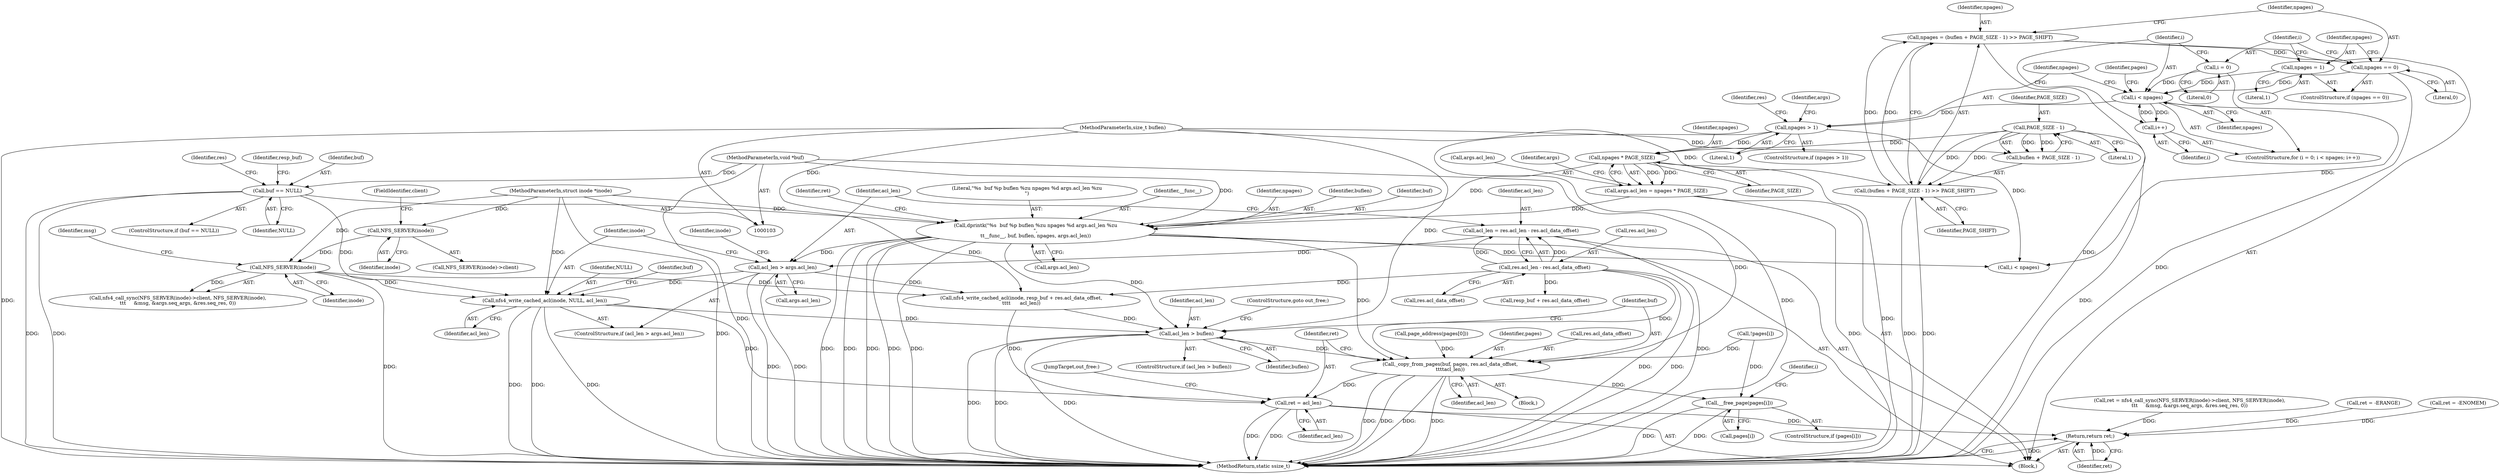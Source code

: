 digraph "0_linux_20e0fa98b751facf9a1101edaefbc19c82616a68@API" {
"1000253" [label="(Call,nfs4_write_cached_acl(inode, NULL, acl_len))"];
"1000222" [label="(Call,NFS_SERVER(inode))"];
"1000219" [label="(Call,NFS_SERVER(inode))"];
"1000104" [label="(MethodParameterIn,struct inode *inode)"];
"1000192" [label="(Call,buf == NULL)"];
"1000105" [label="(MethodParameterIn,void *buf)"];
"1000248" [label="(Call,acl_len > args.acl_len)"];
"1000238" [label="(Call,acl_len = res.acl_len - res.acl_data_offset)"];
"1000240" [label="(Call,res.acl_len - res.acl_data_offset)"];
"1000206" [label="(Call,dprintk(\"%s  buf %p buflen %zu npages %d args.acl_len %zu\n\",\n\t\t__func__, buf, buflen, npages, args.acl_len))"];
"1000106" [label="(MethodParameterIn,size_t buflen)"];
"1000183" [label="(Call,npages * PAGE_SIZE)"];
"1000163" [label="(Call,npages > 1)"];
"1000144" [label="(Call,i < npages)"];
"1000141" [label="(Call,i = 0)"];
"1000147" [label="(Call,i++)"];
"1000134" [label="(Call,npages == 0)"];
"1000124" [label="(Call,npages = (buflen + PAGE_SIZE - 1) >> PAGE_SHIFT)"];
"1000126" [label="(Call,(buflen + PAGE_SIZE - 1) >> PAGE_SHIFT)"];
"1000129" [label="(Call,PAGE_SIZE - 1)"];
"1000137" [label="(Call,npages = 1)"];
"1000179" [label="(Call,args.acl_len = npages * PAGE_SIZE)"];
"1000274" [label="(Call,acl_len > buflen)"];
"1000278" [label="(Call,_copy_from_pages(buf, pages, res.acl_data_offset,\n\t\t\t\tacl_len))"];
"1000285" [label="(Call,ret = acl_len)"];
"1000314" [label="(Return,return ret;)"];
"1000302" [label="(Call,__free_page(pages[i]))"];
"1000191" [label="(ControlStructure,if (buf == NULL))"];
"1000217" [label="(Call,nfs4_call_sync(NFS_SERVER(inode)->client, NFS_SERVER(inode),\n\t\t\t     &msg, &args.seq_args, &res.seq_res, 0))"];
"1000284" [label="(Identifier,acl_len)"];
"1000180" [label="(Call,args.acl_len)"];
"1000297" [label="(Identifier,i)"];
"1000194" [label="(Identifier,NULL)"];
"1000255" [label="(Identifier,NULL)"];
"1000316" [label="(MethodReturn,static ssize_t)"];
"1000146" [label="(Identifier,npages)"];
"1000144" [label="(Call,i < npages)"];
"1000145" [label="(Identifier,i)"];
"1000248" [label="(Call,acl_len > args.acl_len)"];
"1000181" [label="(Identifier,args)"];
"1000126" [label="(Call,(buflen + PAGE_SIZE - 1) >> PAGE_SHIFT)"];
"1000147" [label="(Call,i++)"];
"1000256" [label="(Identifier,acl_len)"];
"1000278" [label="(Call,_copy_from_pages(buf, pages, res.acl_data_offset,\n\t\t\t\tacl_len))"];
"1000206" [label="(Call,dprintk(\"%s  buf %p buflen %zu npages %d args.acl_len %zu\n\",\n\t\t__func__, buf, buflen, npages, args.acl_len))"];
"1000132" [label="(Identifier,PAGE_SHIFT)"];
"1000285" [label="(Call,ret = acl_len)"];
"1000133" [label="(ControlStructure,if (npages == 0))"];
"1000139" [label="(Literal,1)"];
"1000137" [label="(Call,npages = 1)"];
"1000238" [label="(Call,acl_len = res.acl_len - res.acl_data_offset)"];
"1000165" [label="(Literal,1)"];
"1000239" [label="(Identifier,acl_len)"];
"1000183" [label="(Call,npages * PAGE_SIZE)"];
"1000258" [label="(Call,nfs4_write_cached_acl(inode, resp_buf + res.acl_data_offset,\n\t\t\t\t      acl_len))"];
"1000244" [label="(Call,res.acl_data_offset)"];
"1000141" [label="(Call,i = 0)"];
"1000202" [label="(Call,page_address(pages[0]))"];
"1000193" [label="(Identifier,buf)"];
"1000315" [label="(Identifier,ret)"];
"1000219" [label="(Call,NFS_SERVER(inode))"];
"1000216" [label="(Identifier,ret)"];
"1000314" [label="(Return,return ret;)"];
"1000127" [label="(Call,buflen + PAGE_SIZE - 1)"];
"1000293" [label="(Call,i < npages)"];
"1000267" [label="(Identifier,buf)"];
"1000207" [label="(Literal,\"%s  buf %p buflen %zu npages %d args.acl_len %zu\n\")"];
"1000277" [label="(ControlStructure,goto out_free;)"];
"1000188" [label="(Identifier,args)"];
"1000124" [label="(Call,npages = (buflen + PAGE_SIZE - 1) >> PAGE_SHIFT)"];
"1000192" [label="(Call,buf == NULL)"];
"1000185" [label="(Identifier,PAGE_SIZE)"];
"1000208" [label="(Identifier,__func__)"];
"1000215" [label="(Call,ret = nfs4_call_sync(NFS_SERVER(inode)->client, NFS_SERVER(inode),\n\t\t\t     &msg, &args.seq_args, &res.seq_res, 0))"];
"1000247" [label="(ControlStructure,if (acl_len > args.acl_len))"];
"1000249" [label="(Identifier,acl_len)"];
"1000212" [label="(Call,args.acl_len)"];
"1000225" [label="(Identifier,msg)"];
"1000125" [label="(Identifier,npages)"];
"1000302" [label="(Call,__free_page(pages[i]))"];
"1000253" [label="(Call,nfs4_write_cached_acl(inode, NULL, acl_len))"];
"1000223" [label="(Identifier,inode)"];
"1000218" [label="(Call,NFS_SERVER(inode)->client)"];
"1000303" [label="(Call,pages[i])"];
"1000279" [label="(Identifier,buf)"];
"1000179" [label="(Call,args.acl_len = npages * PAGE_SIZE)"];
"1000250" [label="(Call,args.acl_len)"];
"1000280" [label="(Identifier,pages)"];
"1000241" [label="(Call,res.acl_len)"];
"1000221" [label="(FieldIdentifier,client)"];
"1000240" [label="(Call,res.acl_len - res.acl_data_offset)"];
"1000129" [label="(Call,PAGE_SIZE - 1)"];
"1000281" [label="(Call,res.acl_data_offset)"];
"1000260" [label="(Call,resp_buf + res.acl_data_offset)"];
"1000148" [label="(Identifier,i)"];
"1000211" [label="(Identifier,npages)"];
"1000184" [label="(Identifier,npages)"];
"1000162" [label="(ControlStructure,if (npages > 1))"];
"1000142" [label="(Identifier,i)"];
"1000288" [label="(JumpTarget,out_free:)"];
"1000169" [label="(Identifier,res)"];
"1000143" [label="(Literal,0)"];
"1000268" [label="(Block,)"];
"1000274" [label="(Call,acl_len > buflen)"];
"1000105" [label="(MethodParameterIn,void *buf)"];
"1000107" [label="(Block,)"];
"1000135" [label="(Identifier,npages)"];
"1000197" [label="(Identifier,res)"];
"1000164" [label="(Identifier,npages)"];
"1000138" [label="(Identifier,npages)"];
"1000210" [label="(Identifier,buflen)"];
"1000104" [label="(MethodParameterIn,struct inode *inode)"];
"1000275" [label="(Identifier,acl_len)"];
"1000273" [label="(ControlStructure,if (acl_len > buflen))"];
"1000254" [label="(Identifier,inode)"];
"1000286" [label="(Identifier,ret)"];
"1000201" [label="(Identifier,resp_buf)"];
"1000163" [label="(Call,npages > 1)"];
"1000157" [label="(Call,!pages[i])"];
"1000136" [label="(Literal,0)"];
"1000269" [label="(Call,ret = -ERANGE)"];
"1000114" [label="(Call,ret = -ENOMEM)"];
"1000220" [label="(Identifier,inode)"];
"1000287" [label="(Identifier,acl_len)"];
"1000298" [label="(ControlStructure,if (pages[i]))"];
"1000152" [label="(Identifier,pages)"];
"1000209" [label="(Identifier,buf)"];
"1000106" [label="(MethodParameterIn,size_t buflen)"];
"1000259" [label="(Identifier,inode)"];
"1000130" [label="(Identifier,PAGE_SIZE)"];
"1000140" [label="(ControlStructure,for (i = 0; i < npages; i++))"];
"1000134" [label="(Call,npages == 0)"];
"1000276" [label="(Identifier,buflen)"];
"1000222" [label="(Call,NFS_SERVER(inode))"];
"1000131" [label="(Literal,1)"];
"1000253" -> "1000247"  [label="AST: "];
"1000253" -> "1000256"  [label="CFG: "];
"1000254" -> "1000253"  [label="AST: "];
"1000255" -> "1000253"  [label="AST: "];
"1000256" -> "1000253"  [label="AST: "];
"1000267" -> "1000253"  [label="CFG: "];
"1000253" -> "1000316"  [label="DDG: "];
"1000253" -> "1000316"  [label="DDG: "];
"1000253" -> "1000316"  [label="DDG: "];
"1000222" -> "1000253"  [label="DDG: "];
"1000104" -> "1000253"  [label="DDG: "];
"1000192" -> "1000253"  [label="DDG: "];
"1000248" -> "1000253"  [label="DDG: "];
"1000253" -> "1000274"  [label="DDG: "];
"1000253" -> "1000285"  [label="DDG: "];
"1000222" -> "1000217"  [label="AST: "];
"1000222" -> "1000223"  [label="CFG: "];
"1000223" -> "1000222"  [label="AST: "];
"1000225" -> "1000222"  [label="CFG: "];
"1000222" -> "1000316"  [label="DDG: "];
"1000222" -> "1000217"  [label="DDG: "];
"1000219" -> "1000222"  [label="DDG: "];
"1000104" -> "1000222"  [label="DDG: "];
"1000222" -> "1000258"  [label="DDG: "];
"1000219" -> "1000218"  [label="AST: "];
"1000219" -> "1000220"  [label="CFG: "];
"1000220" -> "1000219"  [label="AST: "];
"1000221" -> "1000219"  [label="CFG: "];
"1000104" -> "1000219"  [label="DDG: "];
"1000104" -> "1000103"  [label="AST: "];
"1000104" -> "1000316"  [label="DDG: "];
"1000104" -> "1000258"  [label="DDG: "];
"1000192" -> "1000191"  [label="AST: "];
"1000192" -> "1000194"  [label="CFG: "];
"1000193" -> "1000192"  [label="AST: "];
"1000194" -> "1000192"  [label="AST: "];
"1000197" -> "1000192"  [label="CFG: "];
"1000201" -> "1000192"  [label="CFG: "];
"1000192" -> "1000316"  [label="DDG: "];
"1000192" -> "1000316"  [label="DDG: "];
"1000105" -> "1000192"  [label="DDG: "];
"1000192" -> "1000206"  [label="DDG: "];
"1000105" -> "1000103"  [label="AST: "];
"1000105" -> "1000316"  [label="DDG: "];
"1000105" -> "1000206"  [label="DDG: "];
"1000105" -> "1000278"  [label="DDG: "];
"1000248" -> "1000247"  [label="AST: "];
"1000248" -> "1000250"  [label="CFG: "];
"1000249" -> "1000248"  [label="AST: "];
"1000250" -> "1000248"  [label="AST: "];
"1000254" -> "1000248"  [label="CFG: "];
"1000259" -> "1000248"  [label="CFG: "];
"1000248" -> "1000316"  [label="DDG: "];
"1000248" -> "1000316"  [label="DDG: "];
"1000238" -> "1000248"  [label="DDG: "];
"1000206" -> "1000248"  [label="DDG: "];
"1000248" -> "1000258"  [label="DDG: "];
"1000238" -> "1000107"  [label="AST: "];
"1000238" -> "1000240"  [label="CFG: "];
"1000239" -> "1000238"  [label="AST: "];
"1000240" -> "1000238"  [label="AST: "];
"1000249" -> "1000238"  [label="CFG: "];
"1000238" -> "1000316"  [label="DDG: "];
"1000240" -> "1000238"  [label="DDG: "];
"1000240" -> "1000238"  [label="DDG: "];
"1000240" -> "1000244"  [label="CFG: "];
"1000241" -> "1000240"  [label="AST: "];
"1000244" -> "1000240"  [label="AST: "];
"1000240" -> "1000316"  [label="DDG: "];
"1000240" -> "1000316"  [label="DDG: "];
"1000240" -> "1000258"  [label="DDG: "];
"1000240" -> "1000260"  [label="DDG: "];
"1000240" -> "1000278"  [label="DDG: "];
"1000206" -> "1000107"  [label="AST: "];
"1000206" -> "1000212"  [label="CFG: "];
"1000207" -> "1000206"  [label="AST: "];
"1000208" -> "1000206"  [label="AST: "];
"1000209" -> "1000206"  [label="AST: "];
"1000210" -> "1000206"  [label="AST: "];
"1000211" -> "1000206"  [label="AST: "];
"1000212" -> "1000206"  [label="AST: "];
"1000216" -> "1000206"  [label="CFG: "];
"1000206" -> "1000316"  [label="DDG: "];
"1000206" -> "1000316"  [label="DDG: "];
"1000206" -> "1000316"  [label="DDG: "];
"1000206" -> "1000316"  [label="DDG: "];
"1000206" -> "1000316"  [label="DDG: "];
"1000106" -> "1000206"  [label="DDG: "];
"1000183" -> "1000206"  [label="DDG: "];
"1000179" -> "1000206"  [label="DDG: "];
"1000206" -> "1000274"  [label="DDG: "];
"1000206" -> "1000278"  [label="DDG: "];
"1000206" -> "1000293"  [label="DDG: "];
"1000106" -> "1000103"  [label="AST: "];
"1000106" -> "1000316"  [label="DDG: "];
"1000106" -> "1000126"  [label="DDG: "];
"1000106" -> "1000127"  [label="DDG: "];
"1000106" -> "1000274"  [label="DDG: "];
"1000183" -> "1000179"  [label="AST: "];
"1000183" -> "1000185"  [label="CFG: "];
"1000184" -> "1000183"  [label="AST: "];
"1000185" -> "1000183"  [label="AST: "];
"1000179" -> "1000183"  [label="CFG: "];
"1000183" -> "1000316"  [label="DDG: "];
"1000183" -> "1000179"  [label="DDG: "];
"1000183" -> "1000179"  [label="DDG: "];
"1000163" -> "1000183"  [label="DDG: "];
"1000129" -> "1000183"  [label="DDG: "];
"1000163" -> "1000162"  [label="AST: "];
"1000163" -> "1000165"  [label="CFG: "];
"1000164" -> "1000163"  [label="AST: "];
"1000165" -> "1000163"  [label="AST: "];
"1000169" -> "1000163"  [label="CFG: "];
"1000181" -> "1000163"  [label="CFG: "];
"1000163" -> "1000316"  [label="DDG: "];
"1000144" -> "1000163"  [label="DDG: "];
"1000163" -> "1000293"  [label="DDG: "];
"1000144" -> "1000140"  [label="AST: "];
"1000144" -> "1000146"  [label="CFG: "];
"1000145" -> "1000144"  [label="AST: "];
"1000146" -> "1000144"  [label="AST: "];
"1000152" -> "1000144"  [label="CFG: "];
"1000164" -> "1000144"  [label="CFG: "];
"1000141" -> "1000144"  [label="DDG: "];
"1000147" -> "1000144"  [label="DDG: "];
"1000134" -> "1000144"  [label="DDG: "];
"1000137" -> "1000144"  [label="DDG: "];
"1000144" -> "1000147"  [label="DDG: "];
"1000144" -> "1000293"  [label="DDG: "];
"1000141" -> "1000140"  [label="AST: "];
"1000141" -> "1000143"  [label="CFG: "];
"1000142" -> "1000141"  [label="AST: "];
"1000143" -> "1000141"  [label="AST: "];
"1000145" -> "1000141"  [label="CFG: "];
"1000147" -> "1000140"  [label="AST: "];
"1000147" -> "1000148"  [label="CFG: "];
"1000148" -> "1000147"  [label="AST: "];
"1000145" -> "1000147"  [label="CFG: "];
"1000134" -> "1000133"  [label="AST: "];
"1000134" -> "1000136"  [label="CFG: "];
"1000135" -> "1000134"  [label="AST: "];
"1000136" -> "1000134"  [label="AST: "];
"1000138" -> "1000134"  [label="CFG: "];
"1000142" -> "1000134"  [label="CFG: "];
"1000134" -> "1000316"  [label="DDG: "];
"1000124" -> "1000134"  [label="DDG: "];
"1000124" -> "1000107"  [label="AST: "];
"1000124" -> "1000126"  [label="CFG: "];
"1000125" -> "1000124"  [label="AST: "];
"1000126" -> "1000124"  [label="AST: "];
"1000135" -> "1000124"  [label="CFG: "];
"1000124" -> "1000316"  [label="DDG: "];
"1000126" -> "1000124"  [label="DDG: "];
"1000126" -> "1000124"  [label="DDG: "];
"1000126" -> "1000132"  [label="CFG: "];
"1000127" -> "1000126"  [label="AST: "];
"1000132" -> "1000126"  [label="AST: "];
"1000126" -> "1000316"  [label="DDG: "];
"1000126" -> "1000316"  [label="DDG: "];
"1000129" -> "1000126"  [label="DDG: "];
"1000129" -> "1000126"  [label="DDG: "];
"1000129" -> "1000127"  [label="AST: "];
"1000129" -> "1000131"  [label="CFG: "];
"1000130" -> "1000129"  [label="AST: "];
"1000131" -> "1000129"  [label="AST: "];
"1000127" -> "1000129"  [label="CFG: "];
"1000129" -> "1000316"  [label="DDG: "];
"1000129" -> "1000127"  [label="DDG: "];
"1000129" -> "1000127"  [label="DDG: "];
"1000137" -> "1000133"  [label="AST: "];
"1000137" -> "1000139"  [label="CFG: "];
"1000138" -> "1000137"  [label="AST: "];
"1000139" -> "1000137"  [label="AST: "];
"1000142" -> "1000137"  [label="CFG: "];
"1000179" -> "1000107"  [label="AST: "];
"1000180" -> "1000179"  [label="AST: "];
"1000188" -> "1000179"  [label="CFG: "];
"1000179" -> "1000316"  [label="DDG: "];
"1000274" -> "1000273"  [label="AST: "];
"1000274" -> "1000276"  [label="CFG: "];
"1000275" -> "1000274"  [label="AST: "];
"1000276" -> "1000274"  [label="AST: "];
"1000277" -> "1000274"  [label="CFG: "];
"1000279" -> "1000274"  [label="CFG: "];
"1000274" -> "1000316"  [label="DDG: "];
"1000274" -> "1000316"  [label="DDG: "];
"1000274" -> "1000316"  [label="DDG: "];
"1000258" -> "1000274"  [label="DDG: "];
"1000274" -> "1000278"  [label="DDG: "];
"1000278" -> "1000268"  [label="AST: "];
"1000278" -> "1000284"  [label="CFG: "];
"1000279" -> "1000278"  [label="AST: "];
"1000280" -> "1000278"  [label="AST: "];
"1000281" -> "1000278"  [label="AST: "];
"1000284" -> "1000278"  [label="AST: "];
"1000286" -> "1000278"  [label="CFG: "];
"1000278" -> "1000316"  [label="DDG: "];
"1000278" -> "1000316"  [label="DDG: "];
"1000278" -> "1000316"  [label="DDG: "];
"1000278" -> "1000316"  [label="DDG: "];
"1000157" -> "1000278"  [label="DDG: "];
"1000202" -> "1000278"  [label="DDG: "];
"1000278" -> "1000285"  [label="DDG: "];
"1000278" -> "1000302"  [label="DDG: "];
"1000285" -> "1000107"  [label="AST: "];
"1000285" -> "1000287"  [label="CFG: "];
"1000286" -> "1000285"  [label="AST: "];
"1000287" -> "1000285"  [label="AST: "];
"1000288" -> "1000285"  [label="CFG: "];
"1000285" -> "1000316"  [label="DDG: "];
"1000285" -> "1000316"  [label="DDG: "];
"1000258" -> "1000285"  [label="DDG: "];
"1000285" -> "1000314"  [label="DDG: "];
"1000314" -> "1000107"  [label="AST: "];
"1000314" -> "1000315"  [label="CFG: "];
"1000315" -> "1000314"  [label="AST: "];
"1000316" -> "1000314"  [label="CFG: "];
"1000314" -> "1000316"  [label="DDG: "];
"1000315" -> "1000314"  [label="DDG: "];
"1000215" -> "1000314"  [label="DDG: "];
"1000114" -> "1000314"  [label="DDG: "];
"1000269" -> "1000314"  [label="DDG: "];
"1000302" -> "1000298"  [label="AST: "];
"1000302" -> "1000303"  [label="CFG: "];
"1000303" -> "1000302"  [label="AST: "];
"1000297" -> "1000302"  [label="CFG: "];
"1000302" -> "1000316"  [label="DDG: "];
"1000302" -> "1000316"  [label="DDG: "];
"1000157" -> "1000302"  [label="DDG: "];
}
